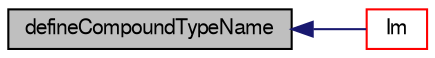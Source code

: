 digraph "defineCompoundTypeName"
{
  bgcolor="transparent";
  edge [fontname="FreeSans",fontsize="10",labelfontname="FreeSans",labelfontsize="10"];
  node [fontname="FreeSans",fontsize="10",shape=record];
  rankdir="LR";
  Node66812 [label="defineCompoundTypeName",height=0.2,width=0.4,color="black", fillcolor="grey75", style="filled", fontcolor="black"];
  Node66812 -> Node66813 [dir="back",color="midnightblue",fontsize="10",style="solid",fontname="FreeSans"];
  Node66813 [label="Im",height=0.2,width=0.4,color="red",URL="$a21124.html#a2aa28e1d6a7dc902f1c5ab7138866d73"];
}
